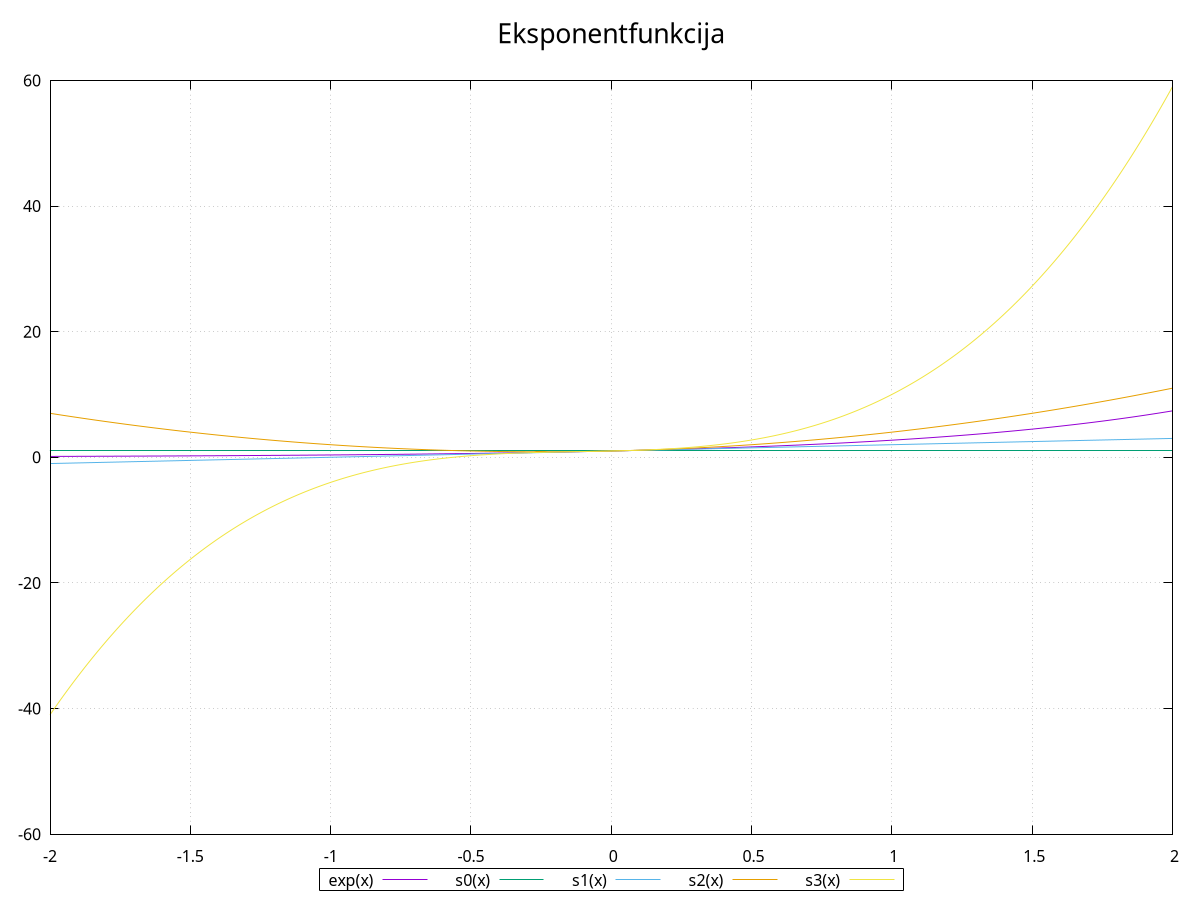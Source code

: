 

set key bmargin center horizontal Right noreverse enhanced autotitle box lt black linewidth 1.000 dashtype solid
set samples 400, 400
set grid
set title "Eksponentfunkcija" 
set title  font ",20" textcolor lt -1 norotate

s0(x) = 1
s1(x) = s0(x) + x
s2(x) = s1(x) + x**2 / 1*2
s3(x) = s2(x) + x**3 / 1*2*3
plot [-2:2] exp(x), s0(x), s1(x), s2(x), s3(x)

set term png
set terminal png size 400,300 enhanced font "Helvetica,20"
set output 'graph.png'
